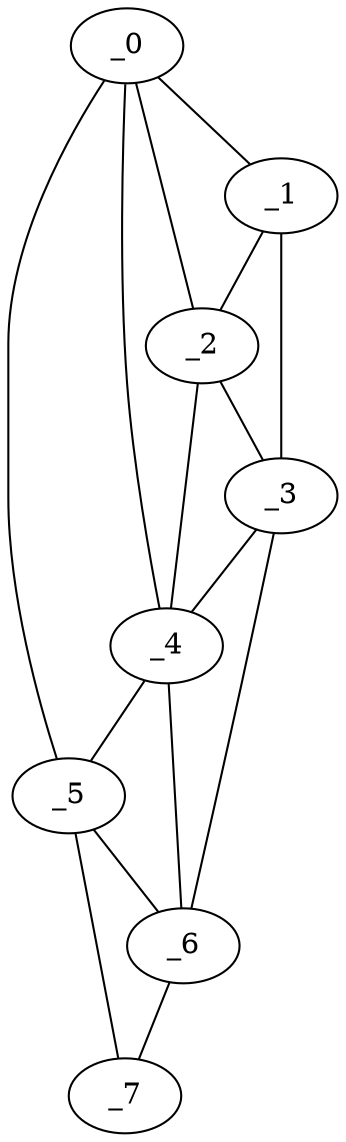 graph "obj70__25.gxl" {
	_0	 [x=11,
		y=48];
	_1	 [x=15,
		y=17];
	_0 -- _1	 [valence=1];
	_2	 [x=57,
		y=29];
	_0 -- _2	 [valence=2];
	_4	 [x=67,
		y=42];
	_0 -- _4	 [valence=2];
	_5	 [x=119,
		y=48];
	_0 -- _5	 [valence=1];
	_1 -- _2	 [valence=2];
	_3	 [x=62,
		y=4];
	_1 -- _3	 [valence=1];
	_2 -- _3	 [valence=2];
	_2 -- _4	 [valence=2];
	_3 -- _4	 [valence=2];
	_6	 [x=127,
		y=18];
	_3 -- _6	 [valence=1];
	_4 -- _5	 [valence=2];
	_4 -- _6	 [valence=1];
	_5 -- _6	 [valence=2];
	_7	 [x=127,
		y=42];
	_5 -- _7	 [valence=1];
	_6 -- _7	 [valence=1];
}
